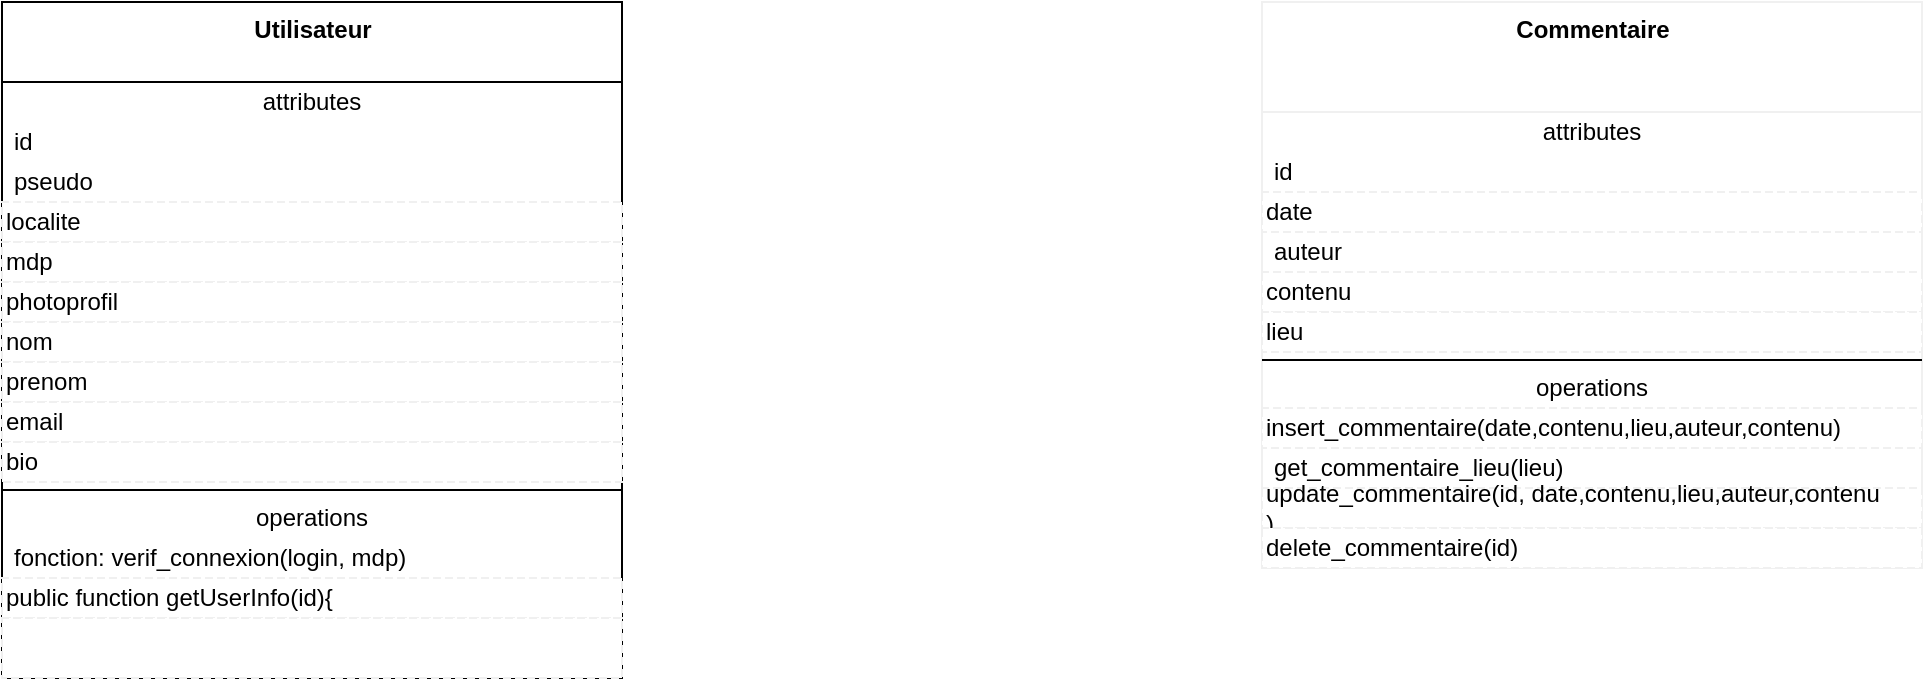 <mxfile>
    <diagram id="CGelFds4hoSm13RwAmmO" name="Page-1">
        <mxGraphModel dx="1493" dy="545" grid="1" gridSize="10" guides="1" tooltips="1" connect="1" arrows="1" fold="1" page="1" pageScale="1" pageWidth="827" pageHeight="1169" math="0" shadow="0">
            <root>
                <mxCell id="0"/>
                <mxCell id="1" parent="0"/>
                <mxCell id="2" value="&lt;b&gt;Utilisateur&lt;/b&gt;" style="swimlane;fontStyle=0;align=center;verticalAlign=top;childLayout=stackLayout;horizontal=1;startSize=40;horizontalStack=0;resizeParent=1;resizeParentMax=0;resizeLast=0;collapsible=0;marginBottom=0;html=1;" parent="1" vertex="1">
                    <mxGeometry x="-770" y="40" width="310" height="338" as="geometry"/>
                </mxCell>
                <mxCell id="3" value="attributes" style="text;html=1;strokeColor=none;fillColor=none;align=center;verticalAlign=middle;spacingLeft=4;spacingRight=4;overflow=hidden;rotatable=0;points=[[0,0.5],[1,0.5]];portConstraint=eastwest;" parent="2" vertex="1">
                    <mxGeometry y="40" width="310" height="20" as="geometry"/>
                </mxCell>
                <mxCell id="4" value="id" style="text;html=1;strokeColor=none;fillColor=none;align=left;verticalAlign=middle;spacingLeft=4;spacingRight=4;overflow=hidden;rotatable=0;points=[[0,0.5],[1,0.5]];portConstraint=eastwest;" parent="2" vertex="1">
                    <mxGeometry y="60" width="310" height="20" as="geometry"/>
                </mxCell>
                <mxCell id="6" value="pseudo" style="text;html=1;fillColor=none;align=left;verticalAlign=middle;spacingLeft=4;spacingRight=4;overflow=hidden;rotatable=0;points=[[0,0.5],[1,0.5]];portConstraint=eastwest;" parent="2" vertex="1">
                    <mxGeometry y="80" width="310" height="20" as="geometry"/>
                </mxCell>
                <mxCell id="31" value="localite" style="shape=partialRectangle;html=1;top=1;align=left;dashed=1;strokeColor=#f0f0f0;" vertex="1" parent="2">
                    <mxGeometry y="100" width="310" height="20" as="geometry"/>
                </mxCell>
                <mxCell id="10" value="mdp" style="shape=partialRectangle;html=1;top=1;align=left;dashed=1;strokeColor=#f0f0f0;" parent="2" vertex="1">
                    <mxGeometry y="120" width="310" height="20" as="geometry"/>
                </mxCell>
                <mxCell id="11" value="photoprofil" style="shape=partialRectangle;html=1;top=1;align=left;dashed=1;strokeColor=#f0f0f0;" parent="2" vertex="1">
                    <mxGeometry y="140" width="310" height="20" as="geometry"/>
                </mxCell>
                <mxCell id="12" value="nom" style="shape=partialRectangle;html=1;top=1;align=left;dashed=1;strokeColor=#f0f0f0;" parent="2" vertex="1">
                    <mxGeometry y="160" width="310" height="20" as="geometry"/>
                </mxCell>
                <mxCell id="13" value="prenom" style="shape=partialRectangle;html=1;top=1;align=left;dashed=1;strokeColor=#f0f0f0;" parent="2" vertex="1">
                    <mxGeometry y="180" width="310" height="20" as="geometry"/>
                </mxCell>
                <mxCell id="33" value="email" style="shape=partialRectangle;html=1;top=1;align=left;dashed=1;strokeColor=#f0f0f0;" vertex="1" parent="2">
                    <mxGeometry y="200" width="310" height="20" as="geometry"/>
                </mxCell>
                <mxCell id="32" value="bio" style="shape=partialRectangle;html=1;top=1;align=left;dashed=1;strokeColor=#f0f0f0;" vertex="1" parent="2">
                    <mxGeometry y="220" width="310" height="20" as="geometry"/>
                </mxCell>
                <mxCell id="7" value="" style="line;strokeWidth=1;fillColor=none;align=left;verticalAlign=middle;spacingTop=-1;spacingLeft=3;spacingRight=3;rotatable=0;labelPosition=right;points=[];portConstraint=eastwest;" parent="2" vertex="1">
                    <mxGeometry y="240" width="310" height="8" as="geometry"/>
                </mxCell>
                <mxCell id="8" value="operations" style="text;html=1;strokeColor=none;fillColor=none;align=center;verticalAlign=middle;spacingLeft=4;spacingRight=4;overflow=hidden;rotatable=0;points=[[0,0.5],[1,0.5]];portConstraint=eastwest;" parent="2" vertex="1">
                    <mxGeometry y="248" width="310" height="20" as="geometry"/>
                </mxCell>
                <mxCell id="9" value="fonction: verif_connexion(login, mdp)" style="text;html=1;strokeColor=none;fillColor=none;align=left;verticalAlign=middle;spacingLeft=4;spacingRight=4;overflow=hidden;rotatable=0;points=[[0,0.5],[1,0.5]];portConstraint=eastwest;" parent="2" vertex="1">
                    <mxGeometry y="268" width="310" height="20" as="geometry"/>
                </mxCell>
                <mxCell id="14" value="public function getUserInfo(id){&lt;br&gt;" style="shape=partialRectangle;html=1;top=1;align=left;dashed=1;strokeColor=#f0f0f0;" parent="2" vertex="1">
                    <mxGeometry y="288" width="310" height="20" as="geometry"/>
                </mxCell>
                <mxCell id="15" value="" style="shape=partialRectangle;html=1;top=1;align=left;dashed=1;strokeColor=#f0f0f0;" parent="2" vertex="1">
                    <mxGeometry y="308" width="310" height="30" as="geometry"/>
                </mxCell>
                <mxCell id="16" value="&lt;b&gt;Commentaire&lt;/b&gt;" style="swimlane;fontStyle=0;align=center;verticalAlign=top;childLayout=stackLayout;horizontal=1;startSize=55;horizontalStack=0;resizeParent=1;resizeParentMax=0;resizeLast=0;collapsible=0;marginBottom=0;html=1;strokeColor=#f0f0f0;" parent="1" vertex="1">
                    <mxGeometry x="-140" y="40" width="330" height="283" as="geometry"/>
                </mxCell>
                <mxCell id="17" value="attributes" style="text;html=1;strokeColor=none;fillColor=none;align=center;verticalAlign=middle;spacingLeft=4;spacingRight=4;overflow=hidden;rotatable=0;points=[[0,0.5],[1,0.5]];portConstraint=eastwest;" parent="16" vertex="1">
                    <mxGeometry y="55" width="330" height="20" as="geometry"/>
                </mxCell>
                <mxCell id="18" value="id" style="text;html=1;strokeColor=none;fillColor=none;align=left;verticalAlign=middle;spacingLeft=4;spacingRight=4;overflow=hidden;rotatable=0;points=[[0,0.5],[1,0.5]];portConstraint=eastwest;" parent="16" vertex="1">
                    <mxGeometry y="75" width="330" height="20" as="geometry"/>
                </mxCell>
                <mxCell id="25" value="date" style="shape=partialRectangle;html=1;top=1;align=left;dashed=1;strokeColor=#f0f0f0;" parent="16" vertex="1">
                    <mxGeometry y="95" width="330" height="20" as="geometry"/>
                </mxCell>
                <mxCell id="20" value="auteur" style="text;html=1;strokeColor=none;fillColor=none;align=left;verticalAlign=middle;spacingLeft=4;spacingRight=4;overflow=hidden;rotatable=0;points=[[0,0.5],[1,0.5]];portConstraint=eastwest;" parent="16" vertex="1">
                    <mxGeometry y="115" width="330" height="20" as="geometry"/>
                </mxCell>
                <mxCell id="26" value="contenu" style="shape=partialRectangle;html=1;top=1;align=left;dashed=1;strokeColor=#f0f0f0;" parent="16" vertex="1">
                    <mxGeometry y="135" width="330" height="20" as="geometry"/>
                </mxCell>
                <mxCell id="27" value="lieu" style="shape=partialRectangle;html=1;top=1;align=left;dashed=1;strokeColor=#f0f0f0;" parent="16" vertex="1">
                    <mxGeometry y="155" width="330" height="20" as="geometry"/>
                </mxCell>
                <mxCell id="21" value="" style="line;strokeWidth=1;fillColor=none;align=left;verticalAlign=middle;spacingTop=-1;spacingLeft=3;spacingRight=3;rotatable=0;labelPosition=right;points=[];portConstraint=eastwest;" parent="16" vertex="1">
                    <mxGeometry y="175" width="330" height="8" as="geometry"/>
                </mxCell>
                <mxCell id="22" value="operations" style="text;html=1;strokeColor=none;fillColor=none;align=center;verticalAlign=middle;spacingLeft=4;spacingRight=4;overflow=hidden;rotatable=0;points=[[0,0.5],[1,0.5]];portConstraint=eastwest;" parent="16" vertex="1">
                    <mxGeometry y="183" width="330" height="20" as="geometry"/>
                </mxCell>
                <mxCell id="28" value="insert_commentaire(date,contenu,lieu,auteur,contenu)" style="shape=partialRectangle;html=1;top=1;align=left;dashed=1;strokeColor=#f0f0f0;" parent="16" vertex="1">
                    <mxGeometry y="203" width="330" height="20" as="geometry"/>
                </mxCell>
                <mxCell id="23" value="get_commentaire_lieu(lieu)" style="text;html=1;strokeColor=none;fillColor=none;align=left;verticalAlign=middle;spacingLeft=4;spacingRight=4;overflow=hidden;rotatable=0;points=[[0,0.5],[1,0.5]];portConstraint=eastwest;" parent="16" vertex="1">
                    <mxGeometry y="223" width="330" height="20" as="geometry"/>
                </mxCell>
                <mxCell id="29" value="update_commentaire(id,&amp;nbsp;date,contenu,lieu,auteur,contenu&lt;br&gt;)" style="shape=partialRectangle;html=1;top=1;align=left;dashed=1;strokeColor=#f0f0f0;" parent="16" vertex="1">
                    <mxGeometry y="243" width="330" height="20" as="geometry"/>
                </mxCell>
                <mxCell id="30" value="delete_commentaire(id)" style="shape=partialRectangle;html=1;top=1;align=left;dashed=1;strokeColor=#f0f0f0;" parent="16" vertex="1">
                    <mxGeometry y="263" width="330" height="20" as="geometry"/>
                </mxCell>
            </root>
        </mxGraphModel>
    </diagram>
</mxfile>